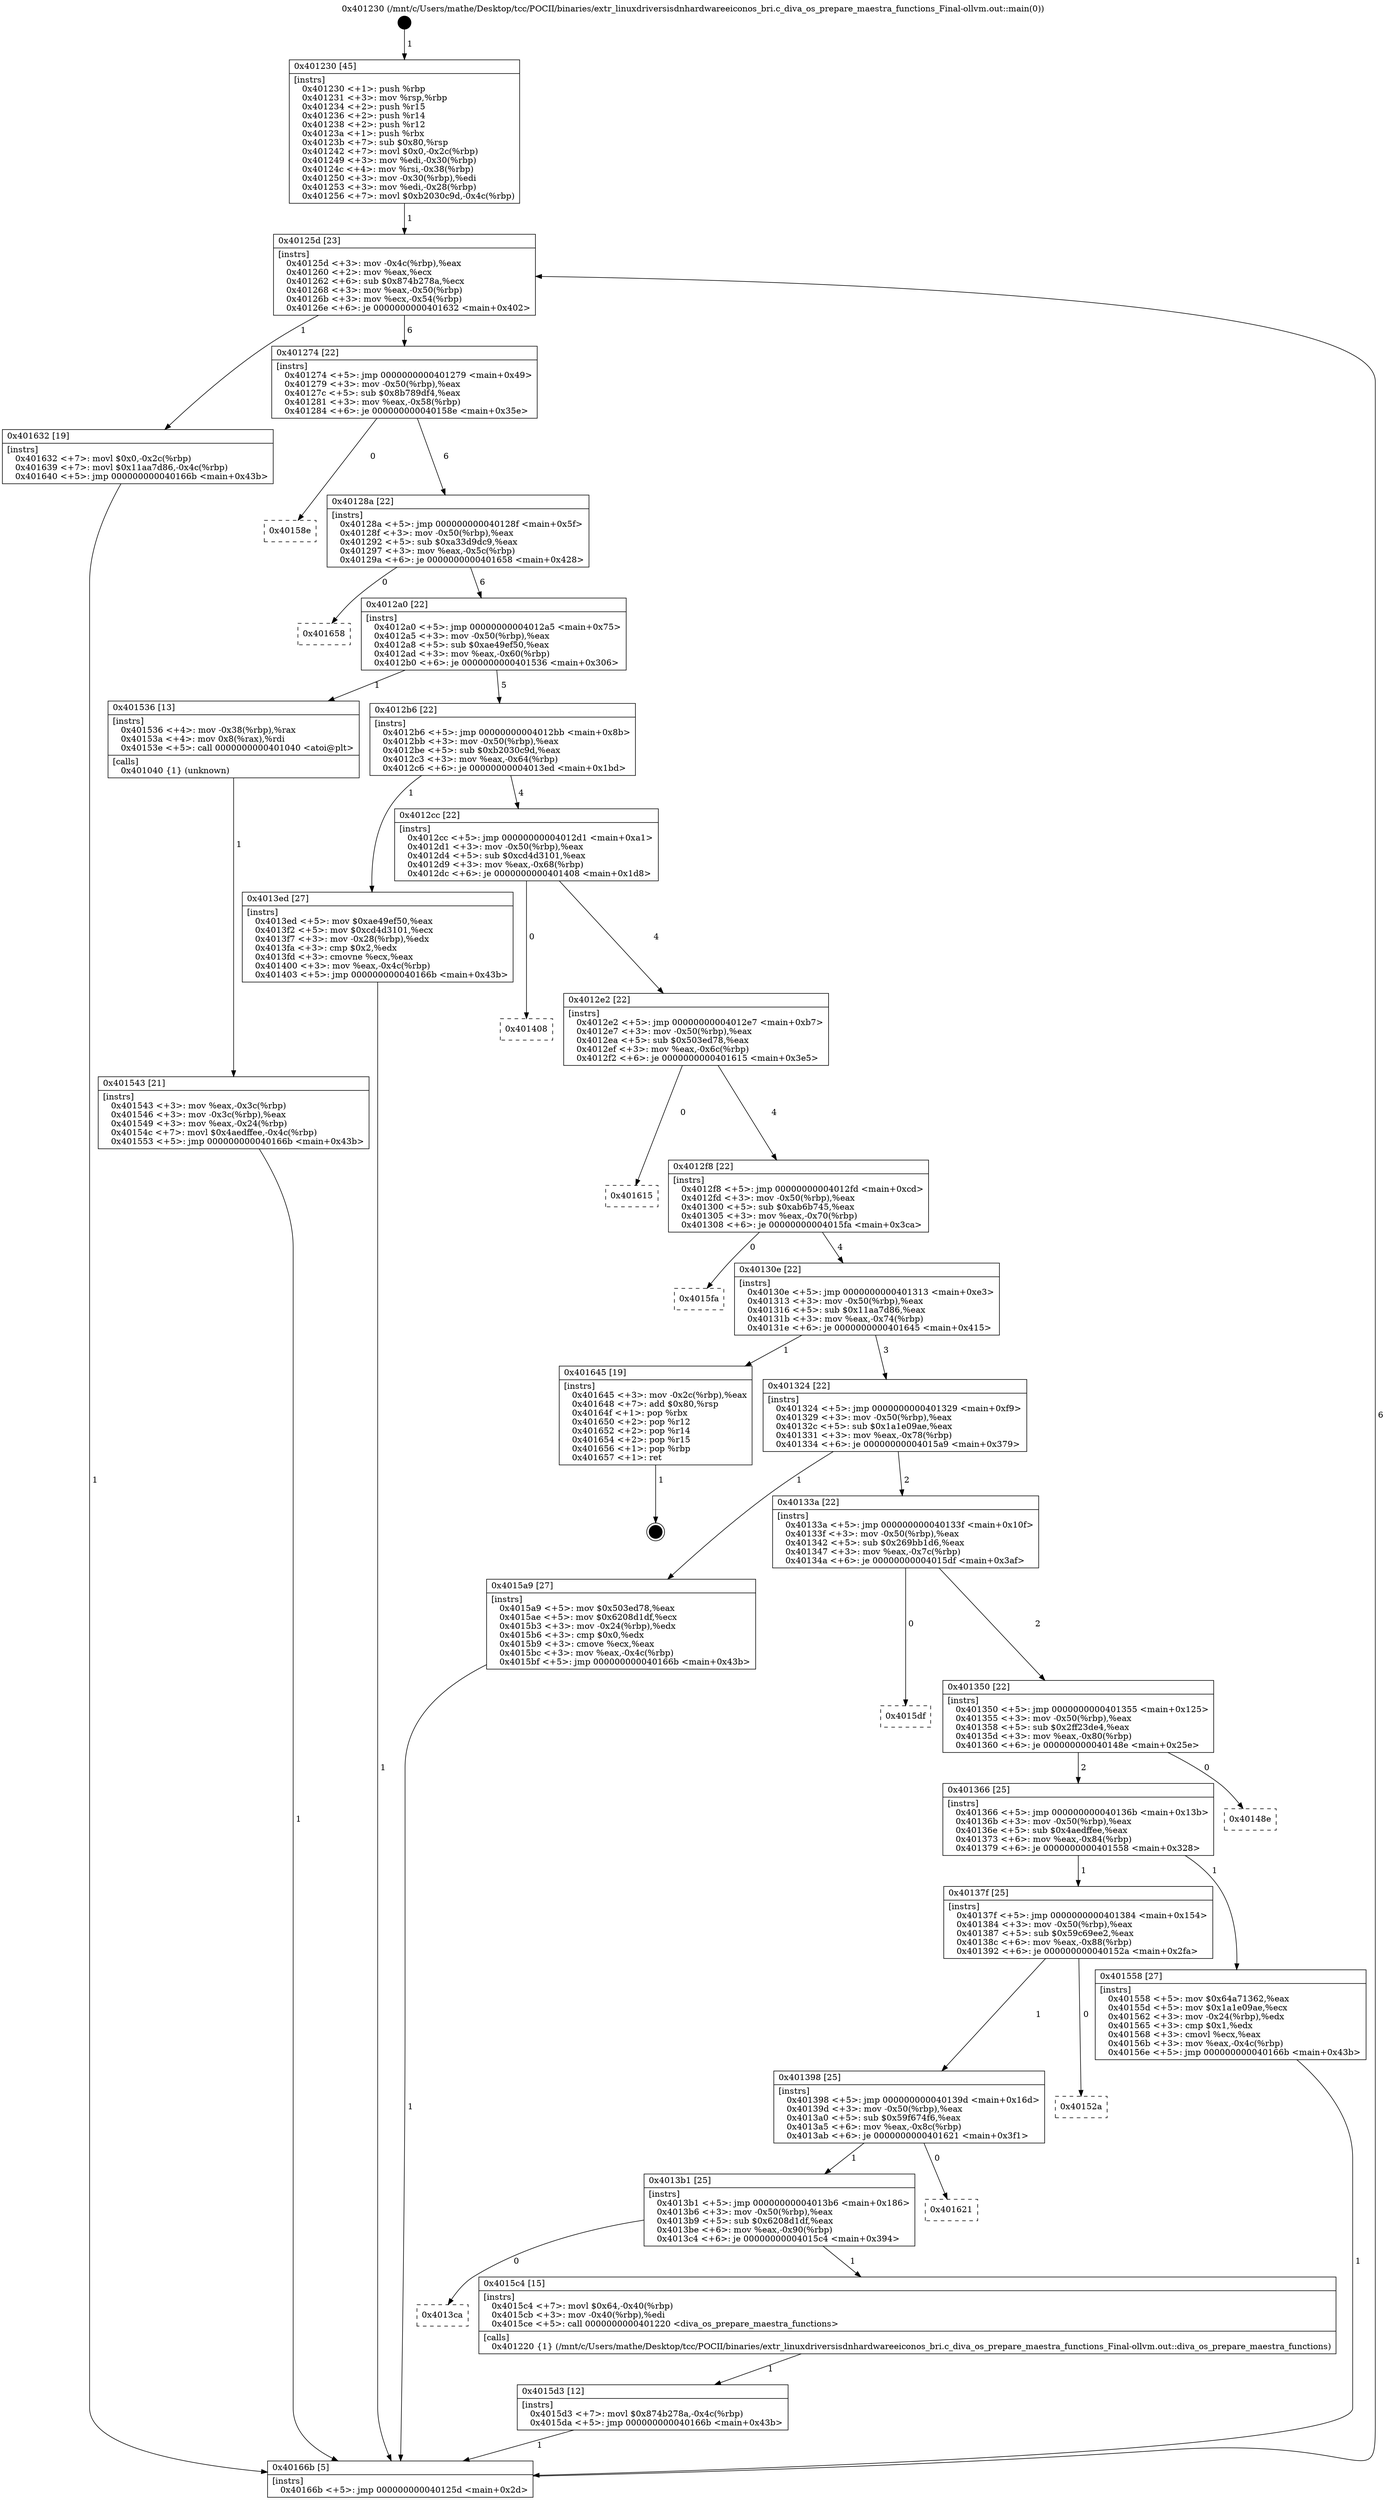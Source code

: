 digraph "0x401230" {
  label = "0x401230 (/mnt/c/Users/mathe/Desktop/tcc/POCII/binaries/extr_linuxdriversisdnhardwareeiconos_bri.c_diva_os_prepare_maestra_functions_Final-ollvm.out::main(0))"
  labelloc = "t"
  node[shape=record]

  Entry [label="",width=0.3,height=0.3,shape=circle,fillcolor=black,style=filled]
  "0x40125d" [label="{
     0x40125d [23]\l
     | [instrs]\l
     &nbsp;&nbsp;0x40125d \<+3\>: mov -0x4c(%rbp),%eax\l
     &nbsp;&nbsp;0x401260 \<+2\>: mov %eax,%ecx\l
     &nbsp;&nbsp;0x401262 \<+6\>: sub $0x874b278a,%ecx\l
     &nbsp;&nbsp;0x401268 \<+3\>: mov %eax,-0x50(%rbp)\l
     &nbsp;&nbsp;0x40126b \<+3\>: mov %ecx,-0x54(%rbp)\l
     &nbsp;&nbsp;0x40126e \<+6\>: je 0000000000401632 \<main+0x402\>\l
  }"]
  "0x401632" [label="{
     0x401632 [19]\l
     | [instrs]\l
     &nbsp;&nbsp;0x401632 \<+7\>: movl $0x0,-0x2c(%rbp)\l
     &nbsp;&nbsp;0x401639 \<+7\>: movl $0x11aa7d86,-0x4c(%rbp)\l
     &nbsp;&nbsp;0x401640 \<+5\>: jmp 000000000040166b \<main+0x43b\>\l
  }"]
  "0x401274" [label="{
     0x401274 [22]\l
     | [instrs]\l
     &nbsp;&nbsp;0x401274 \<+5\>: jmp 0000000000401279 \<main+0x49\>\l
     &nbsp;&nbsp;0x401279 \<+3\>: mov -0x50(%rbp),%eax\l
     &nbsp;&nbsp;0x40127c \<+5\>: sub $0x8b789df4,%eax\l
     &nbsp;&nbsp;0x401281 \<+3\>: mov %eax,-0x58(%rbp)\l
     &nbsp;&nbsp;0x401284 \<+6\>: je 000000000040158e \<main+0x35e\>\l
  }"]
  Exit [label="",width=0.3,height=0.3,shape=circle,fillcolor=black,style=filled,peripheries=2]
  "0x40158e" [label="{
     0x40158e\l
  }", style=dashed]
  "0x40128a" [label="{
     0x40128a [22]\l
     | [instrs]\l
     &nbsp;&nbsp;0x40128a \<+5\>: jmp 000000000040128f \<main+0x5f\>\l
     &nbsp;&nbsp;0x40128f \<+3\>: mov -0x50(%rbp),%eax\l
     &nbsp;&nbsp;0x401292 \<+5\>: sub $0xa33d9dc9,%eax\l
     &nbsp;&nbsp;0x401297 \<+3\>: mov %eax,-0x5c(%rbp)\l
     &nbsp;&nbsp;0x40129a \<+6\>: je 0000000000401658 \<main+0x428\>\l
  }"]
  "0x4015d3" [label="{
     0x4015d3 [12]\l
     | [instrs]\l
     &nbsp;&nbsp;0x4015d3 \<+7\>: movl $0x874b278a,-0x4c(%rbp)\l
     &nbsp;&nbsp;0x4015da \<+5\>: jmp 000000000040166b \<main+0x43b\>\l
  }"]
  "0x401658" [label="{
     0x401658\l
  }", style=dashed]
  "0x4012a0" [label="{
     0x4012a0 [22]\l
     | [instrs]\l
     &nbsp;&nbsp;0x4012a0 \<+5\>: jmp 00000000004012a5 \<main+0x75\>\l
     &nbsp;&nbsp;0x4012a5 \<+3\>: mov -0x50(%rbp),%eax\l
     &nbsp;&nbsp;0x4012a8 \<+5\>: sub $0xae49ef50,%eax\l
     &nbsp;&nbsp;0x4012ad \<+3\>: mov %eax,-0x60(%rbp)\l
     &nbsp;&nbsp;0x4012b0 \<+6\>: je 0000000000401536 \<main+0x306\>\l
  }"]
  "0x4013ca" [label="{
     0x4013ca\l
  }", style=dashed]
  "0x401536" [label="{
     0x401536 [13]\l
     | [instrs]\l
     &nbsp;&nbsp;0x401536 \<+4\>: mov -0x38(%rbp),%rax\l
     &nbsp;&nbsp;0x40153a \<+4\>: mov 0x8(%rax),%rdi\l
     &nbsp;&nbsp;0x40153e \<+5\>: call 0000000000401040 \<atoi@plt\>\l
     | [calls]\l
     &nbsp;&nbsp;0x401040 \{1\} (unknown)\l
  }"]
  "0x4012b6" [label="{
     0x4012b6 [22]\l
     | [instrs]\l
     &nbsp;&nbsp;0x4012b6 \<+5\>: jmp 00000000004012bb \<main+0x8b\>\l
     &nbsp;&nbsp;0x4012bb \<+3\>: mov -0x50(%rbp),%eax\l
     &nbsp;&nbsp;0x4012be \<+5\>: sub $0xb2030c9d,%eax\l
     &nbsp;&nbsp;0x4012c3 \<+3\>: mov %eax,-0x64(%rbp)\l
     &nbsp;&nbsp;0x4012c6 \<+6\>: je 00000000004013ed \<main+0x1bd\>\l
  }"]
  "0x4015c4" [label="{
     0x4015c4 [15]\l
     | [instrs]\l
     &nbsp;&nbsp;0x4015c4 \<+7\>: movl $0x64,-0x40(%rbp)\l
     &nbsp;&nbsp;0x4015cb \<+3\>: mov -0x40(%rbp),%edi\l
     &nbsp;&nbsp;0x4015ce \<+5\>: call 0000000000401220 \<diva_os_prepare_maestra_functions\>\l
     | [calls]\l
     &nbsp;&nbsp;0x401220 \{1\} (/mnt/c/Users/mathe/Desktop/tcc/POCII/binaries/extr_linuxdriversisdnhardwareeiconos_bri.c_diva_os_prepare_maestra_functions_Final-ollvm.out::diva_os_prepare_maestra_functions)\l
  }"]
  "0x4013ed" [label="{
     0x4013ed [27]\l
     | [instrs]\l
     &nbsp;&nbsp;0x4013ed \<+5\>: mov $0xae49ef50,%eax\l
     &nbsp;&nbsp;0x4013f2 \<+5\>: mov $0xcd4d3101,%ecx\l
     &nbsp;&nbsp;0x4013f7 \<+3\>: mov -0x28(%rbp),%edx\l
     &nbsp;&nbsp;0x4013fa \<+3\>: cmp $0x2,%edx\l
     &nbsp;&nbsp;0x4013fd \<+3\>: cmovne %ecx,%eax\l
     &nbsp;&nbsp;0x401400 \<+3\>: mov %eax,-0x4c(%rbp)\l
     &nbsp;&nbsp;0x401403 \<+5\>: jmp 000000000040166b \<main+0x43b\>\l
  }"]
  "0x4012cc" [label="{
     0x4012cc [22]\l
     | [instrs]\l
     &nbsp;&nbsp;0x4012cc \<+5\>: jmp 00000000004012d1 \<main+0xa1\>\l
     &nbsp;&nbsp;0x4012d1 \<+3\>: mov -0x50(%rbp),%eax\l
     &nbsp;&nbsp;0x4012d4 \<+5\>: sub $0xcd4d3101,%eax\l
     &nbsp;&nbsp;0x4012d9 \<+3\>: mov %eax,-0x68(%rbp)\l
     &nbsp;&nbsp;0x4012dc \<+6\>: je 0000000000401408 \<main+0x1d8\>\l
  }"]
  "0x40166b" [label="{
     0x40166b [5]\l
     | [instrs]\l
     &nbsp;&nbsp;0x40166b \<+5\>: jmp 000000000040125d \<main+0x2d\>\l
  }"]
  "0x401230" [label="{
     0x401230 [45]\l
     | [instrs]\l
     &nbsp;&nbsp;0x401230 \<+1\>: push %rbp\l
     &nbsp;&nbsp;0x401231 \<+3\>: mov %rsp,%rbp\l
     &nbsp;&nbsp;0x401234 \<+2\>: push %r15\l
     &nbsp;&nbsp;0x401236 \<+2\>: push %r14\l
     &nbsp;&nbsp;0x401238 \<+2\>: push %r12\l
     &nbsp;&nbsp;0x40123a \<+1\>: push %rbx\l
     &nbsp;&nbsp;0x40123b \<+7\>: sub $0x80,%rsp\l
     &nbsp;&nbsp;0x401242 \<+7\>: movl $0x0,-0x2c(%rbp)\l
     &nbsp;&nbsp;0x401249 \<+3\>: mov %edi,-0x30(%rbp)\l
     &nbsp;&nbsp;0x40124c \<+4\>: mov %rsi,-0x38(%rbp)\l
     &nbsp;&nbsp;0x401250 \<+3\>: mov -0x30(%rbp),%edi\l
     &nbsp;&nbsp;0x401253 \<+3\>: mov %edi,-0x28(%rbp)\l
     &nbsp;&nbsp;0x401256 \<+7\>: movl $0xb2030c9d,-0x4c(%rbp)\l
  }"]
  "0x401543" [label="{
     0x401543 [21]\l
     | [instrs]\l
     &nbsp;&nbsp;0x401543 \<+3\>: mov %eax,-0x3c(%rbp)\l
     &nbsp;&nbsp;0x401546 \<+3\>: mov -0x3c(%rbp),%eax\l
     &nbsp;&nbsp;0x401549 \<+3\>: mov %eax,-0x24(%rbp)\l
     &nbsp;&nbsp;0x40154c \<+7\>: movl $0x4aedffee,-0x4c(%rbp)\l
     &nbsp;&nbsp;0x401553 \<+5\>: jmp 000000000040166b \<main+0x43b\>\l
  }"]
  "0x4013b1" [label="{
     0x4013b1 [25]\l
     | [instrs]\l
     &nbsp;&nbsp;0x4013b1 \<+5\>: jmp 00000000004013b6 \<main+0x186\>\l
     &nbsp;&nbsp;0x4013b6 \<+3\>: mov -0x50(%rbp),%eax\l
     &nbsp;&nbsp;0x4013b9 \<+5\>: sub $0x6208d1df,%eax\l
     &nbsp;&nbsp;0x4013be \<+6\>: mov %eax,-0x90(%rbp)\l
     &nbsp;&nbsp;0x4013c4 \<+6\>: je 00000000004015c4 \<main+0x394\>\l
  }"]
  "0x401408" [label="{
     0x401408\l
  }", style=dashed]
  "0x4012e2" [label="{
     0x4012e2 [22]\l
     | [instrs]\l
     &nbsp;&nbsp;0x4012e2 \<+5\>: jmp 00000000004012e7 \<main+0xb7\>\l
     &nbsp;&nbsp;0x4012e7 \<+3\>: mov -0x50(%rbp),%eax\l
     &nbsp;&nbsp;0x4012ea \<+5\>: sub $0x503ed78,%eax\l
     &nbsp;&nbsp;0x4012ef \<+3\>: mov %eax,-0x6c(%rbp)\l
     &nbsp;&nbsp;0x4012f2 \<+6\>: je 0000000000401615 \<main+0x3e5\>\l
  }"]
  "0x401621" [label="{
     0x401621\l
  }", style=dashed]
  "0x401615" [label="{
     0x401615\l
  }", style=dashed]
  "0x4012f8" [label="{
     0x4012f8 [22]\l
     | [instrs]\l
     &nbsp;&nbsp;0x4012f8 \<+5\>: jmp 00000000004012fd \<main+0xcd\>\l
     &nbsp;&nbsp;0x4012fd \<+3\>: mov -0x50(%rbp),%eax\l
     &nbsp;&nbsp;0x401300 \<+5\>: sub $0xab6b745,%eax\l
     &nbsp;&nbsp;0x401305 \<+3\>: mov %eax,-0x70(%rbp)\l
     &nbsp;&nbsp;0x401308 \<+6\>: je 00000000004015fa \<main+0x3ca\>\l
  }"]
  "0x401398" [label="{
     0x401398 [25]\l
     | [instrs]\l
     &nbsp;&nbsp;0x401398 \<+5\>: jmp 000000000040139d \<main+0x16d\>\l
     &nbsp;&nbsp;0x40139d \<+3\>: mov -0x50(%rbp),%eax\l
     &nbsp;&nbsp;0x4013a0 \<+5\>: sub $0x59f674f6,%eax\l
     &nbsp;&nbsp;0x4013a5 \<+6\>: mov %eax,-0x8c(%rbp)\l
     &nbsp;&nbsp;0x4013ab \<+6\>: je 0000000000401621 \<main+0x3f1\>\l
  }"]
  "0x4015fa" [label="{
     0x4015fa\l
  }", style=dashed]
  "0x40130e" [label="{
     0x40130e [22]\l
     | [instrs]\l
     &nbsp;&nbsp;0x40130e \<+5\>: jmp 0000000000401313 \<main+0xe3\>\l
     &nbsp;&nbsp;0x401313 \<+3\>: mov -0x50(%rbp),%eax\l
     &nbsp;&nbsp;0x401316 \<+5\>: sub $0x11aa7d86,%eax\l
     &nbsp;&nbsp;0x40131b \<+3\>: mov %eax,-0x74(%rbp)\l
     &nbsp;&nbsp;0x40131e \<+6\>: je 0000000000401645 \<main+0x415\>\l
  }"]
  "0x40152a" [label="{
     0x40152a\l
  }", style=dashed]
  "0x401645" [label="{
     0x401645 [19]\l
     | [instrs]\l
     &nbsp;&nbsp;0x401645 \<+3\>: mov -0x2c(%rbp),%eax\l
     &nbsp;&nbsp;0x401648 \<+7\>: add $0x80,%rsp\l
     &nbsp;&nbsp;0x40164f \<+1\>: pop %rbx\l
     &nbsp;&nbsp;0x401650 \<+2\>: pop %r12\l
     &nbsp;&nbsp;0x401652 \<+2\>: pop %r14\l
     &nbsp;&nbsp;0x401654 \<+2\>: pop %r15\l
     &nbsp;&nbsp;0x401656 \<+1\>: pop %rbp\l
     &nbsp;&nbsp;0x401657 \<+1\>: ret\l
  }"]
  "0x401324" [label="{
     0x401324 [22]\l
     | [instrs]\l
     &nbsp;&nbsp;0x401324 \<+5\>: jmp 0000000000401329 \<main+0xf9\>\l
     &nbsp;&nbsp;0x401329 \<+3\>: mov -0x50(%rbp),%eax\l
     &nbsp;&nbsp;0x40132c \<+5\>: sub $0x1a1e09ae,%eax\l
     &nbsp;&nbsp;0x401331 \<+3\>: mov %eax,-0x78(%rbp)\l
     &nbsp;&nbsp;0x401334 \<+6\>: je 00000000004015a9 \<main+0x379\>\l
  }"]
  "0x40137f" [label="{
     0x40137f [25]\l
     | [instrs]\l
     &nbsp;&nbsp;0x40137f \<+5\>: jmp 0000000000401384 \<main+0x154\>\l
     &nbsp;&nbsp;0x401384 \<+3\>: mov -0x50(%rbp),%eax\l
     &nbsp;&nbsp;0x401387 \<+5\>: sub $0x59c69ee2,%eax\l
     &nbsp;&nbsp;0x40138c \<+6\>: mov %eax,-0x88(%rbp)\l
     &nbsp;&nbsp;0x401392 \<+6\>: je 000000000040152a \<main+0x2fa\>\l
  }"]
  "0x4015a9" [label="{
     0x4015a9 [27]\l
     | [instrs]\l
     &nbsp;&nbsp;0x4015a9 \<+5\>: mov $0x503ed78,%eax\l
     &nbsp;&nbsp;0x4015ae \<+5\>: mov $0x6208d1df,%ecx\l
     &nbsp;&nbsp;0x4015b3 \<+3\>: mov -0x24(%rbp),%edx\l
     &nbsp;&nbsp;0x4015b6 \<+3\>: cmp $0x0,%edx\l
     &nbsp;&nbsp;0x4015b9 \<+3\>: cmove %ecx,%eax\l
     &nbsp;&nbsp;0x4015bc \<+3\>: mov %eax,-0x4c(%rbp)\l
     &nbsp;&nbsp;0x4015bf \<+5\>: jmp 000000000040166b \<main+0x43b\>\l
  }"]
  "0x40133a" [label="{
     0x40133a [22]\l
     | [instrs]\l
     &nbsp;&nbsp;0x40133a \<+5\>: jmp 000000000040133f \<main+0x10f\>\l
     &nbsp;&nbsp;0x40133f \<+3\>: mov -0x50(%rbp),%eax\l
     &nbsp;&nbsp;0x401342 \<+5\>: sub $0x269bb1d6,%eax\l
     &nbsp;&nbsp;0x401347 \<+3\>: mov %eax,-0x7c(%rbp)\l
     &nbsp;&nbsp;0x40134a \<+6\>: je 00000000004015df \<main+0x3af\>\l
  }"]
  "0x401558" [label="{
     0x401558 [27]\l
     | [instrs]\l
     &nbsp;&nbsp;0x401558 \<+5\>: mov $0x64a71362,%eax\l
     &nbsp;&nbsp;0x40155d \<+5\>: mov $0x1a1e09ae,%ecx\l
     &nbsp;&nbsp;0x401562 \<+3\>: mov -0x24(%rbp),%edx\l
     &nbsp;&nbsp;0x401565 \<+3\>: cmp $0x1,%edx\l
     &nbsp;&nbsp;0x401568 \<+3\>: cmovl %ecx,%eax\l
     &nbsp;&nbsp;0x40156b \<+3\>: mov %eax,-0x4c(%rbp)\l
     &nbsp;&nbsp;0x40156e \<+5\>: jmp 000000000040166b \<main+0x43b\>\l
  }"]
  "0x4015df" [label="{
     0x4015df\l
  }", style=dashed]
  "0x401350" [label="{
     0x401350 [22]\l
     | [instrs]\l
     &nbsp;&nbsp;0x401350 \<+5\>: jmp 0000000000401355 \<main+0x125\>\l
     &nbsp;&nbsp;0x401355 \<+3\>: mov -0x50(%rbp),%eax\l
     &nbsp;&nbsp;0x401358 \<+5\>: sub $0x2ff23de4,%eax\l
     &nbsp;&nbsp;0x40135d \<+3\>: mov %eax,-0x80(%rbp)\l
     &nbsp;&nbsp;0x401360 \<+6\>: je 000000000040148e \<main+0x25e\>\l
  }"]
  "0x401366" [label="{
     0x401366 [25]\l
     | [instrs]\l
     &nbsp;&nbsp;0x401366 \<+5\>: jmp 000000000040136b \<main+0x13b\>\l
     &nbsp;&nbsp;0x40136b \<+3\>: mov -0x50(%rbp),%eax\l
     &nbsp;&nbsp;0x40136e \<+5\>: sub $0x4aedffee,%eax\l
     &nbsp;&nbsp;0x401373 \<+6\>: mov %eax,-0x84(%rbp)\l
     &nbsp;&nbsp;0x401379 \<+6\>: je 0000000000401558 \<main+0x328\>\l
  }"]
  "0x40148e" [label="{
     0x40148e\l
  }", style=dashed]
  Entry -> "0x401230" [label=" 1"]
  "0x40125d" -> "0x401632" [label=" 1"]
  "0x40125d" -> "0x401274" [label=" 6"]
  "0x401645" -> Exit [label=" 1"]
  "0x401274" -> "0x40158e" [label=" 0"]
  "0x401274" -> "0x40128a" [label=" 6"]
  "0x401632" -> "0x40166b" [label=" 1"]
  "0x40128a" -> "0x401658" [label=" 0"]
  "0x40128a" -> "0x4012a0" [label=" 6"]
  "0x4015d3" -> "0x40166b" [label=" 1"]
  "0x4012a0" -> "0x401536" [label=" 1"]
  "0x4012a0" -> "0x4012b6" [label=" 5"]
  "0x4015c4" -> "0x4015d3" [label=" 1"]
  "0x4012b6" -> "0x4013ed" [label=" 1"]
  "0x4012b6" -> "0x4012cc" [label=" 4"]
  "0x4013ed" -> "0x40166b" [label=" 1"]
  "0x401230" -> "0x40125d" [label=" 1"]
  "0x40166b" -> "0x40125d" [label=" 6"]
  "0x401536" -> "0x401543" [label=" 1"]
  "0x401543" -> "0x40166b" [label=" 1"]
  "0x4013b1" -> "0x4013ca" [label=" 0"]
  "0x4012cc" -> "0x401408" [label=" 0"]
  "0x4012cc" -> "0x4012e2" [label=" 4"]
  "0x4013b1" -> "0x4015c4" [label=" 1"]
  "0x4012e2" -> "0x401615" [label=" 0"]
  "0x4012e2" -> "0x4012f8" [label=" 4"]
  "0x401398" -> "0x4013b1" [label=" 1"]
  "0x4012f8" -> "0x4015fa" [label=" 0"]
  "0x4012f8" -> "0x40130e" [label=" 4"]
  "0x401398" -> "0x401621" [label=" 0"]
  "0x40130e" -> "0x401645" [label=" 1"]
  "0x40130e" -> "0x401324" [label=" 3"]
  "0x40137f" -> "0x401398" [label=" 1"]
  "0x401324" -> "0x4015a9" [label=" 1"]
  "0x401324" -> "0x40133a" [label=" 2"]
  "0x40137f" -> "0x40152a" [label=" 0"]
  "0x40133a" -> "0x4015df" [label=" 0"]
  "0x40133a" -> "0x401350" [label=" 2"]
  "0x4015a9" -> "0x40166b" [label=" 1"]
  "0x401350" -> "0x40148e" [label=" 0"]
  "0x401350" -> "0x401366" [label=" 2"]
  "0x401558" -> "0x40166b" [label=" 1"]
  "0x401366" -> "0x401558" [label=" 1"]
  "0x401366" -> "0x40137f" [label=" 1"]
}
